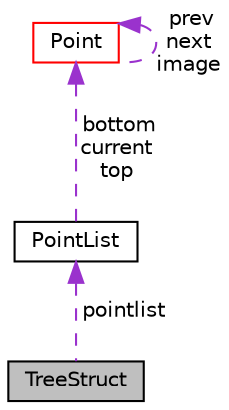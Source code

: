 digraph "TreeStruct"
{
 // LATEX_PDF_SIZE
  edge [fontname="Helvetica",fontsize="10",labelfontname="Helvetica",labelfontsize="10"];
  node [fontname="Helvetica",fontsize="10",shape=record];
  Node1 [label="TreeStruct",height=0.2,width=0.4,color="black", fillcolor="grey75", style="filled", fontcolor="black",tooltip="Tree: Exported struct."];
  Node2 -> Node1 [dir="back",color="darkorchid3",fontsize="10",style="dashed",label=" pointlist" ,fontname="Helvetica"];
  Node2 [label="PointList",height=0.2,width=0.4,color="black", fillcolor="white", style="filled",URL="$struct_point_list.html",tooltip="link list for points, uses the linking pointers within the Point type unlike Kist"];
  Node3 -> Node2 [dir="back",color="darkorchid3",fontsize="10",style="dashed",label=" bottom\ncurrent\ntop" ,fontname="Helvetica"];
  Node3 [label="Point",height=0.2,width=0.4,color="red", fillcolor="white", style="filled",URL="$struct_point.html",tooltip="A point on the source or image plane that contains a position and the lensing quantities."];
  Node3 -> Node3 [dir="back",color="darkorchid3",fontsize="10",style="dashed",label=" prev\nnext\nimage" ,fontname="Helvetica"];
}
